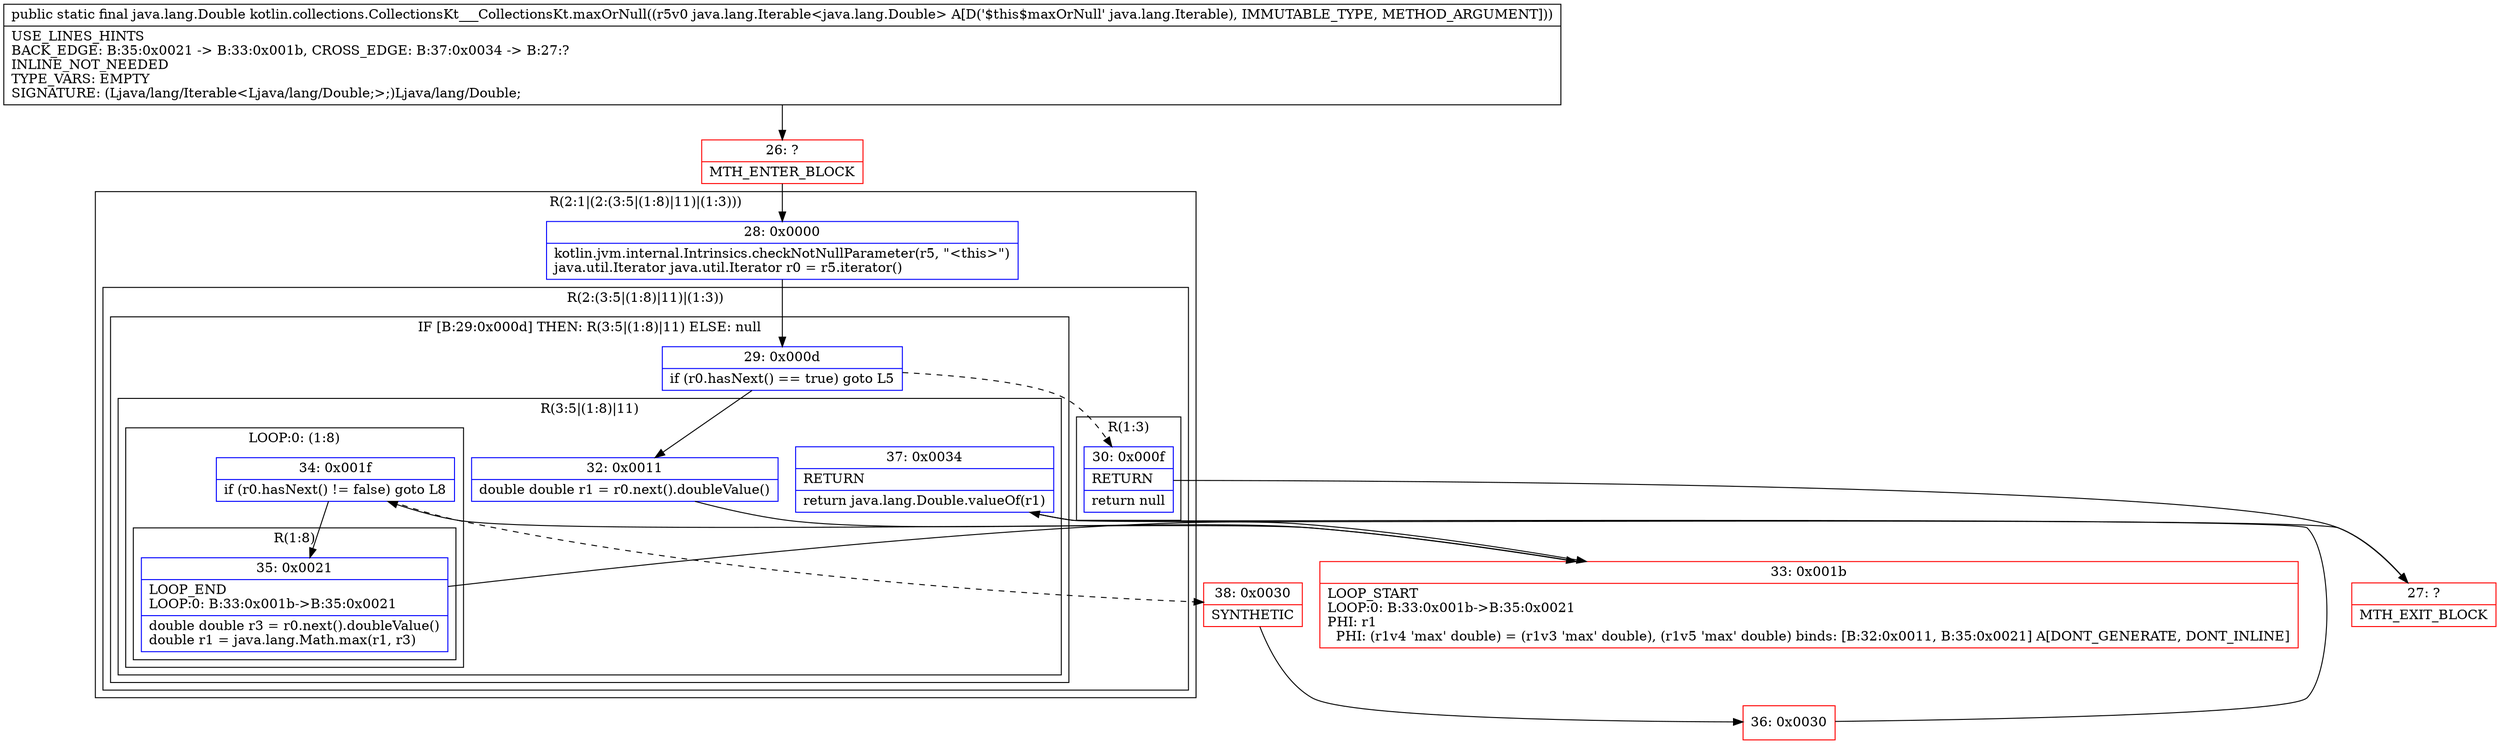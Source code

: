 digraph "CFG forkotlin.collections.CollectionsKt___CollectionsKt.maxOrNull(Ljava\/lang\/Iterable;)Ljava\/lang\/Double;" {
subgraph cluster_Region_1936508478 {
label = "R(2:1|(2:(3:5|(1:8)|11)|(1:3)))";
node [shape=record,color=blue];
Node_28 [shape=record,label="{28\:\ 0x0000|kotlin.jvm.internal.Intrinsics.checkNotNullParameter(r5, \"\<this\>\")\ljava.util.Iterator java.util.Iterator r0 = r5.iterator()\l}"];
subgraph cluster_Region_1553956459 {
label = "R(2:(3:5|(1:8)|11)|(1:3))";
node [shape=record,color=blue];
subgraph cluster_IfRegion_654022012 {
label = "IF [B:29:0x000d] THEN: R(3:5|(1:8)|11) ELSE: null";
node [shape=record,color=blue];
Node_29 [shape=record,label="{29\:\ 0x000d|if (r0.hasNext() == true) goto L5\l}"];
subgraph cluster_Region_1212536843 {
label = "R(3:5|(1:8)|11)";
node [shape=record,color=blue];
Node_32 [shape=record,label="{32\:\ 0x0011|double double r1 = r0.next().doubleValue()\l}"];
subgraph cluster_LoopRegion_585074630 {
label = "LOOP:0: (1:8)";
node [shape=record,color=blue];
Node_34 [shape=record,label="{34\:\ 0x001f|if (r0.hasNext() != false) goto L8\l}"];
subgraph cluster_Region_924317845 {
label = "R(1:8)";
node [shape=record,color=blue];
Node_35 [shape=record,label="{35\:\ 0x0021|LOOP_END\lLOOP:0: B:33:0x001b\-\>B:35:0x0021\l|double double r3 = r0.next().doubleValue()\ldouble r1 = java.lang.Math.max(r1, r3)\l}"];
}
}
Node_37 [shape=record,label="{37\:\ 0x0034|RETURN\l|return java.lang.Double.valueOf(r1)\l}"];
}
}
subgraph cluster_Region_1454343607 {
label = "R(1:3)";
node [shape=record,color=blue];
Node_30 [shape=record,label="{30\:\ 0x000f|RETURN\l|return null\l}"];
}
}
}
Node_26 [shape=record,color=red,label="{26\:\ ?|MTH_ENTER_BLOCK\l}"];
Node_27 [shape=record,color=red,label="{27\:\ ?|MTH_EXIT_BLOCK\l}"];
Node_33 [shape=record,color=red,label="{33\:\ 0x001b|LOOP_START\lLOOP:0: B:33:0x001b\-\>B:35:0x0021\lPHI: r1 \l  PHI: (r1v4 'max' double) = (r1v3 'max' double), (r1v5 'max' double) binds: [B:32:0x0011, B:35:0x0021] A[DONT_GENERATE, DONT_INLINE]\l}"];
Node_38 [shape=record,color=red,label="{38\:\ 0x0030|SYNTHETIC\l}"];
Node_36 [shape=record,color=red,label="{36\:\ 0x0030}"];
MethodNode[shape=record,label="{public static final java.lang.Double kotlin.collections.CollectionsKt___CollectionsKt.maxOrNull((r5v0 java.lang.Iterable\<java.lang.Double\> A[D('$this$maxOrNull' java.lang.Iterable), IMMUTABLE_TYPE, METHOD_ARGUMENT]))  | USE_LINES_HINTS\lBACK_EDGE: B:35:0x0021 \-\> B:33:0x001b, CROSS_EDGE: B:37:0x0034 \-\> B:27:?\lINLINE_NOT_NEEDED\lTYPE_VARS: EMPTY\lSIGNATURE: (Ljava\/lang\/Iterable\<Ljava\/lang\/Double;\>;)Ljava\/lang\/Double;\l}"];
MethodNode -> Node_26;Node_28 -> Node_29;
Node_29 -> Node_30[style=dashed];
Node_29 -> Node_32;
Node_32 -> Node_33;
Node_34 -> Node_35;
Node_34 -> Node_38[style=dashed];
Node_35 -> Node_33;
Node_37 -> Node_27;
Node_30 -> Node_27;
Node_26 -> Node_28;
Node_33 -> Node_34;
Node_38 -> Node_36;
Node_36 -> Node_37;
}

